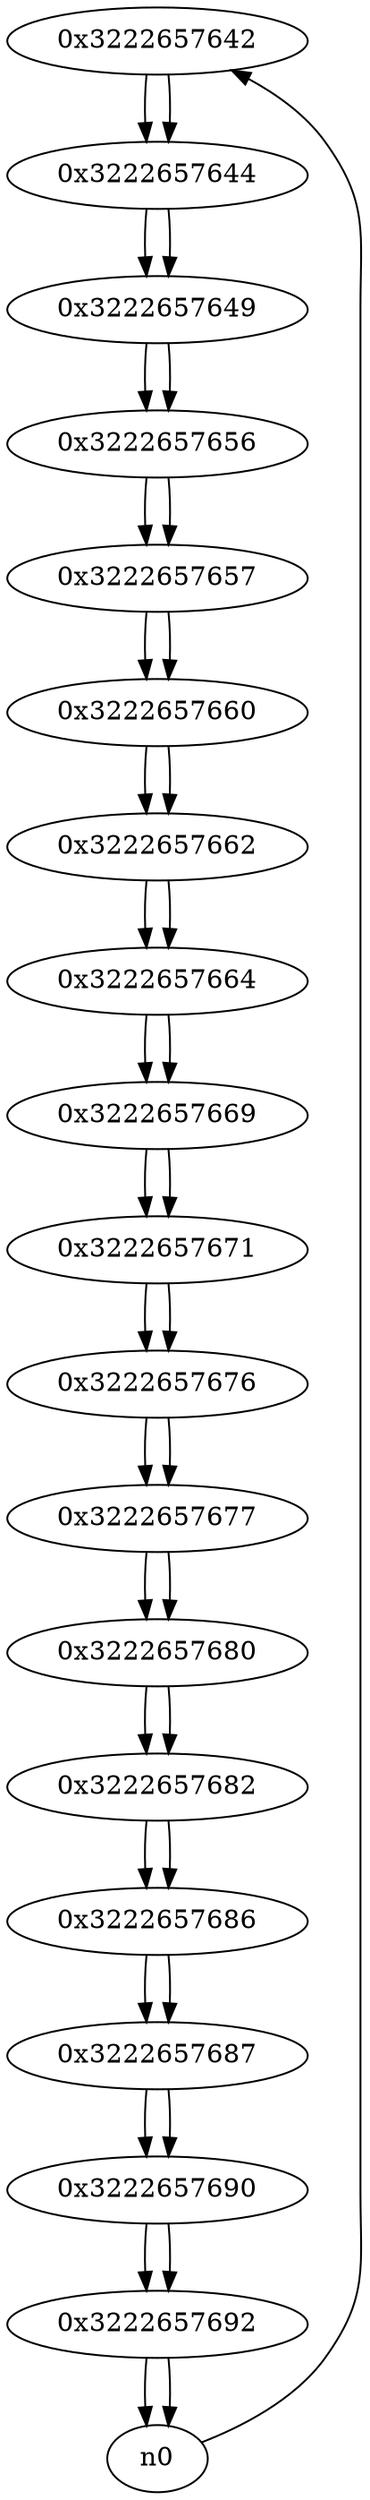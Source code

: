 digraph G{
/* nodes */
  n1 [label="0x3222657642"]
  n2 [label="0x3222657644"]
  n3 [label="0x3222657649"]
  n4 [label="0x3222657656"]
  n5 [label="0x3222657657"]
  n6 [label="0x3222657660"]
  n7 [label="0x3222657662"]
  n8 [label="0x3222657664"]
  n9 [label="0x3222657669"]
  n10 [label="0x3222657671"]
  n11 [label="0x3222657676"]
  n12 [label="0x3222657677"]
  n13 [label="0x3222657680"]
  n14 [label="0x3222657682"]
  n15 [label="0x3222657686"]
  n16 [label="0x3222657687"]
  n17 [label="0x3222657690"]
  n18 [label="0x3222657692"]
/* edges */
n1 -> n2;
n0 -> n1;
n2 -> n3;
n1 -> n2;
n3 -> n4;
n2 -> n3;
n4 -> n5;
n3 -> n4;
n5 -> n6;
n4 -> n5;
n6 -> n7;
n5 -> n6;
n7 -> n8;
n6 -> n7;
n8 -> n9;
n7 -> n8;
n9 -> n10;
n8 -> n9;
n10 -> n11;
n9 -> n10;
n11 -> n12;
n10 -> n11;
n12 -> n13;
n11 -> n12;
n13 -> n14;
n12 -> n13;
n14 -> n15;
n13 -> n14;
n15 -> n16;
n14 -> n15;
n16 -> n17;
n15 -> n16;
n17 -> n18;
n16 -> n17;
n18 -> n0;
n18 -> n0;
n17 -> n18;
}
